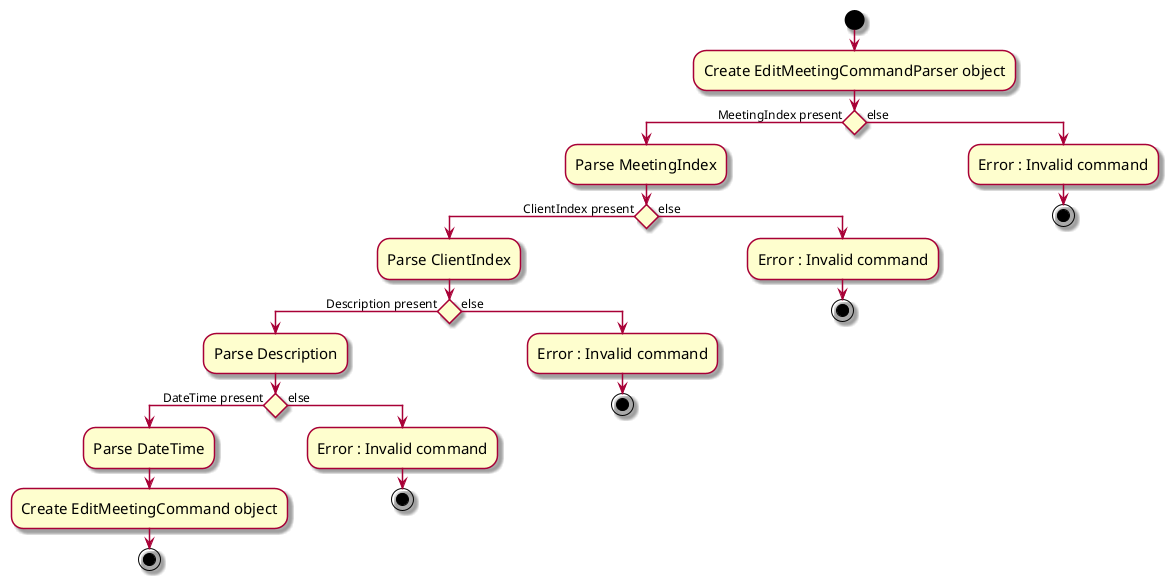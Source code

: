 @startuml
skin rose
skinparam ActivityFontSize 15
skinparam ArrowFontSize 12
start
:Create EditMeetingCommandParser object;

if () then (MeetingIndex present)
    :Parse MeetingIndex;
    if () then (ClientIndex present)
        :Parse ClientIndex;
        if () then (Description present)
            :Parse Description;
            if () then (DateTime present)
                :Parse DateTime;
                :Create EditMeetingCommand object;
                stop
            else (else)
                :Error : Invalid command;
                stop
            endif
        else (else)
            :Error : Invalid command;
            stop
        endif
    else (else)
        :Error : Invalid command;
        stop
    endif
else (else)
    :Error : Invalid command;
    stop
endif

@enduml
